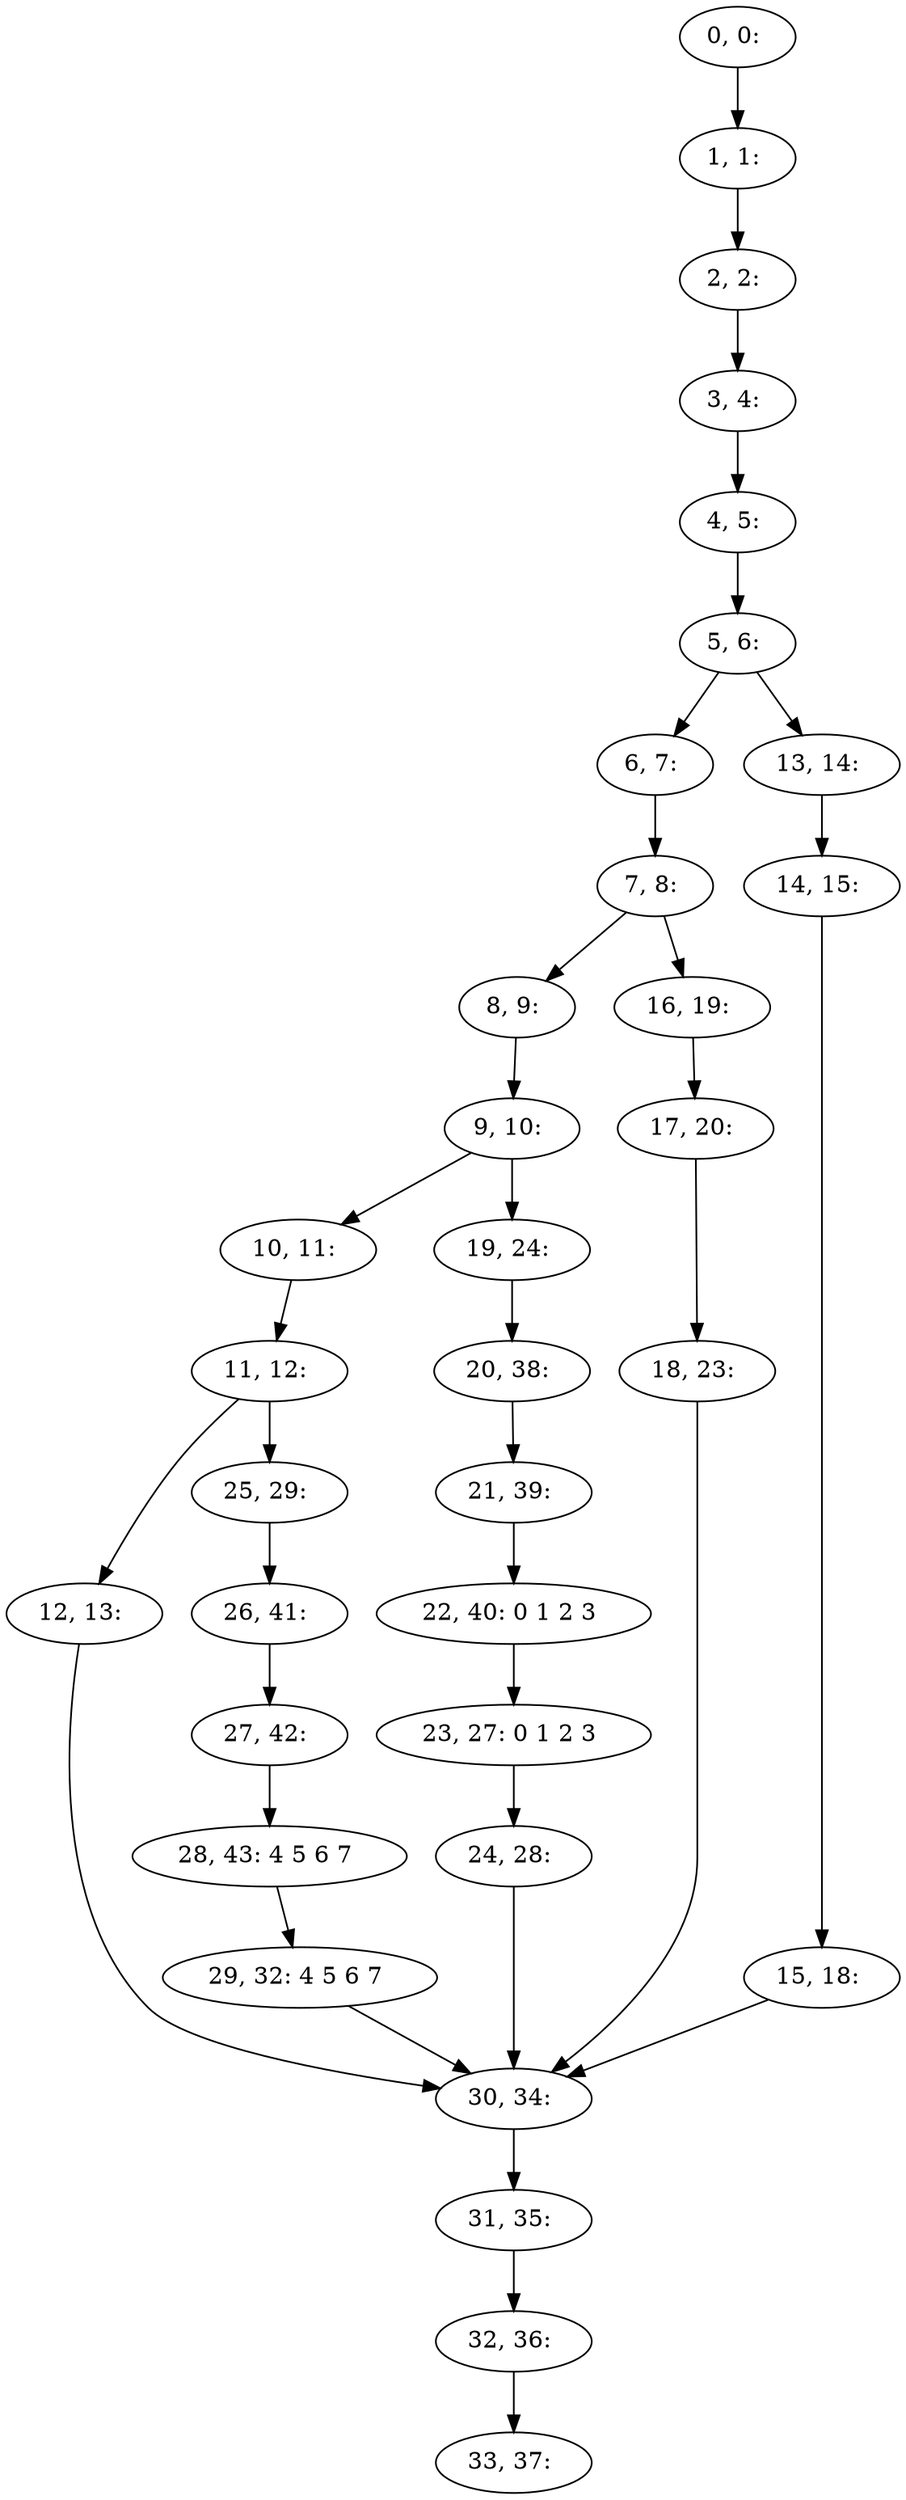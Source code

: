 digraph G {
0[label="0, 0: "];
1[label="1, 1: "];
2[label="2, 2: "];
3[label="3, 4: "];
4[label="4, 5: "];
5[label="5, 6: "];
6[label="6, 7: "];
7[label="7, 8: "];
8[label="8, 9: "];
9[label="9, 10: "];
10[label="10, 11: "];
11[label="11, 12: "];
12[label="12, 13: "];
13[label="13, 14: "];
14[label="14, 15: "];
15[label="15, 18: "];
16[label="16, 19: "];
17[label="17, 20: "];
18[label="18, 23: "];
19[label="19, 24: "];
20[label="20, 38: "];
21[label="21, 39: "];
22[label="22, 40: 0 1 2 3 "];
23[label="23, 27: 0 1 2 3 "];
24[label="24, 28: "];
25[label="25, 29: "];
26[label="26, 41: "];
27[label="27, 42: "];
28[label="28, 43: 4 5 6 7 "];
29[label="29, 32: 4 5 6 7 "];
30[label="30, 34: "];
31[label="31, 35: "];
32[label="32, 36: "];
33[label="33, 37: "];
0->1 ;
1->2 ;
2->3 ;
3->4 ;
4->5 ;
5->6 ;
5->13 ;
6->7 ;
7->8 ;
7->16 ;
8->9 ;
9->10 ;
9->19 ;
10->11 ;
11->12 ;
11->25 ;
12->30 ;
13->14 ;
14->15 ;
15->30 ;
16->17 ;
17->18 ;
18->30 ;
19->20 ;
20->21 ;
21->22 ;
22->23 ;
23->24 ;
24->30 ;
25->26 ;
26->27 ;
27->28 ;
28->29 ;
29->30 ;
30->31 ;
31->32 ;
32->33 ;
}
